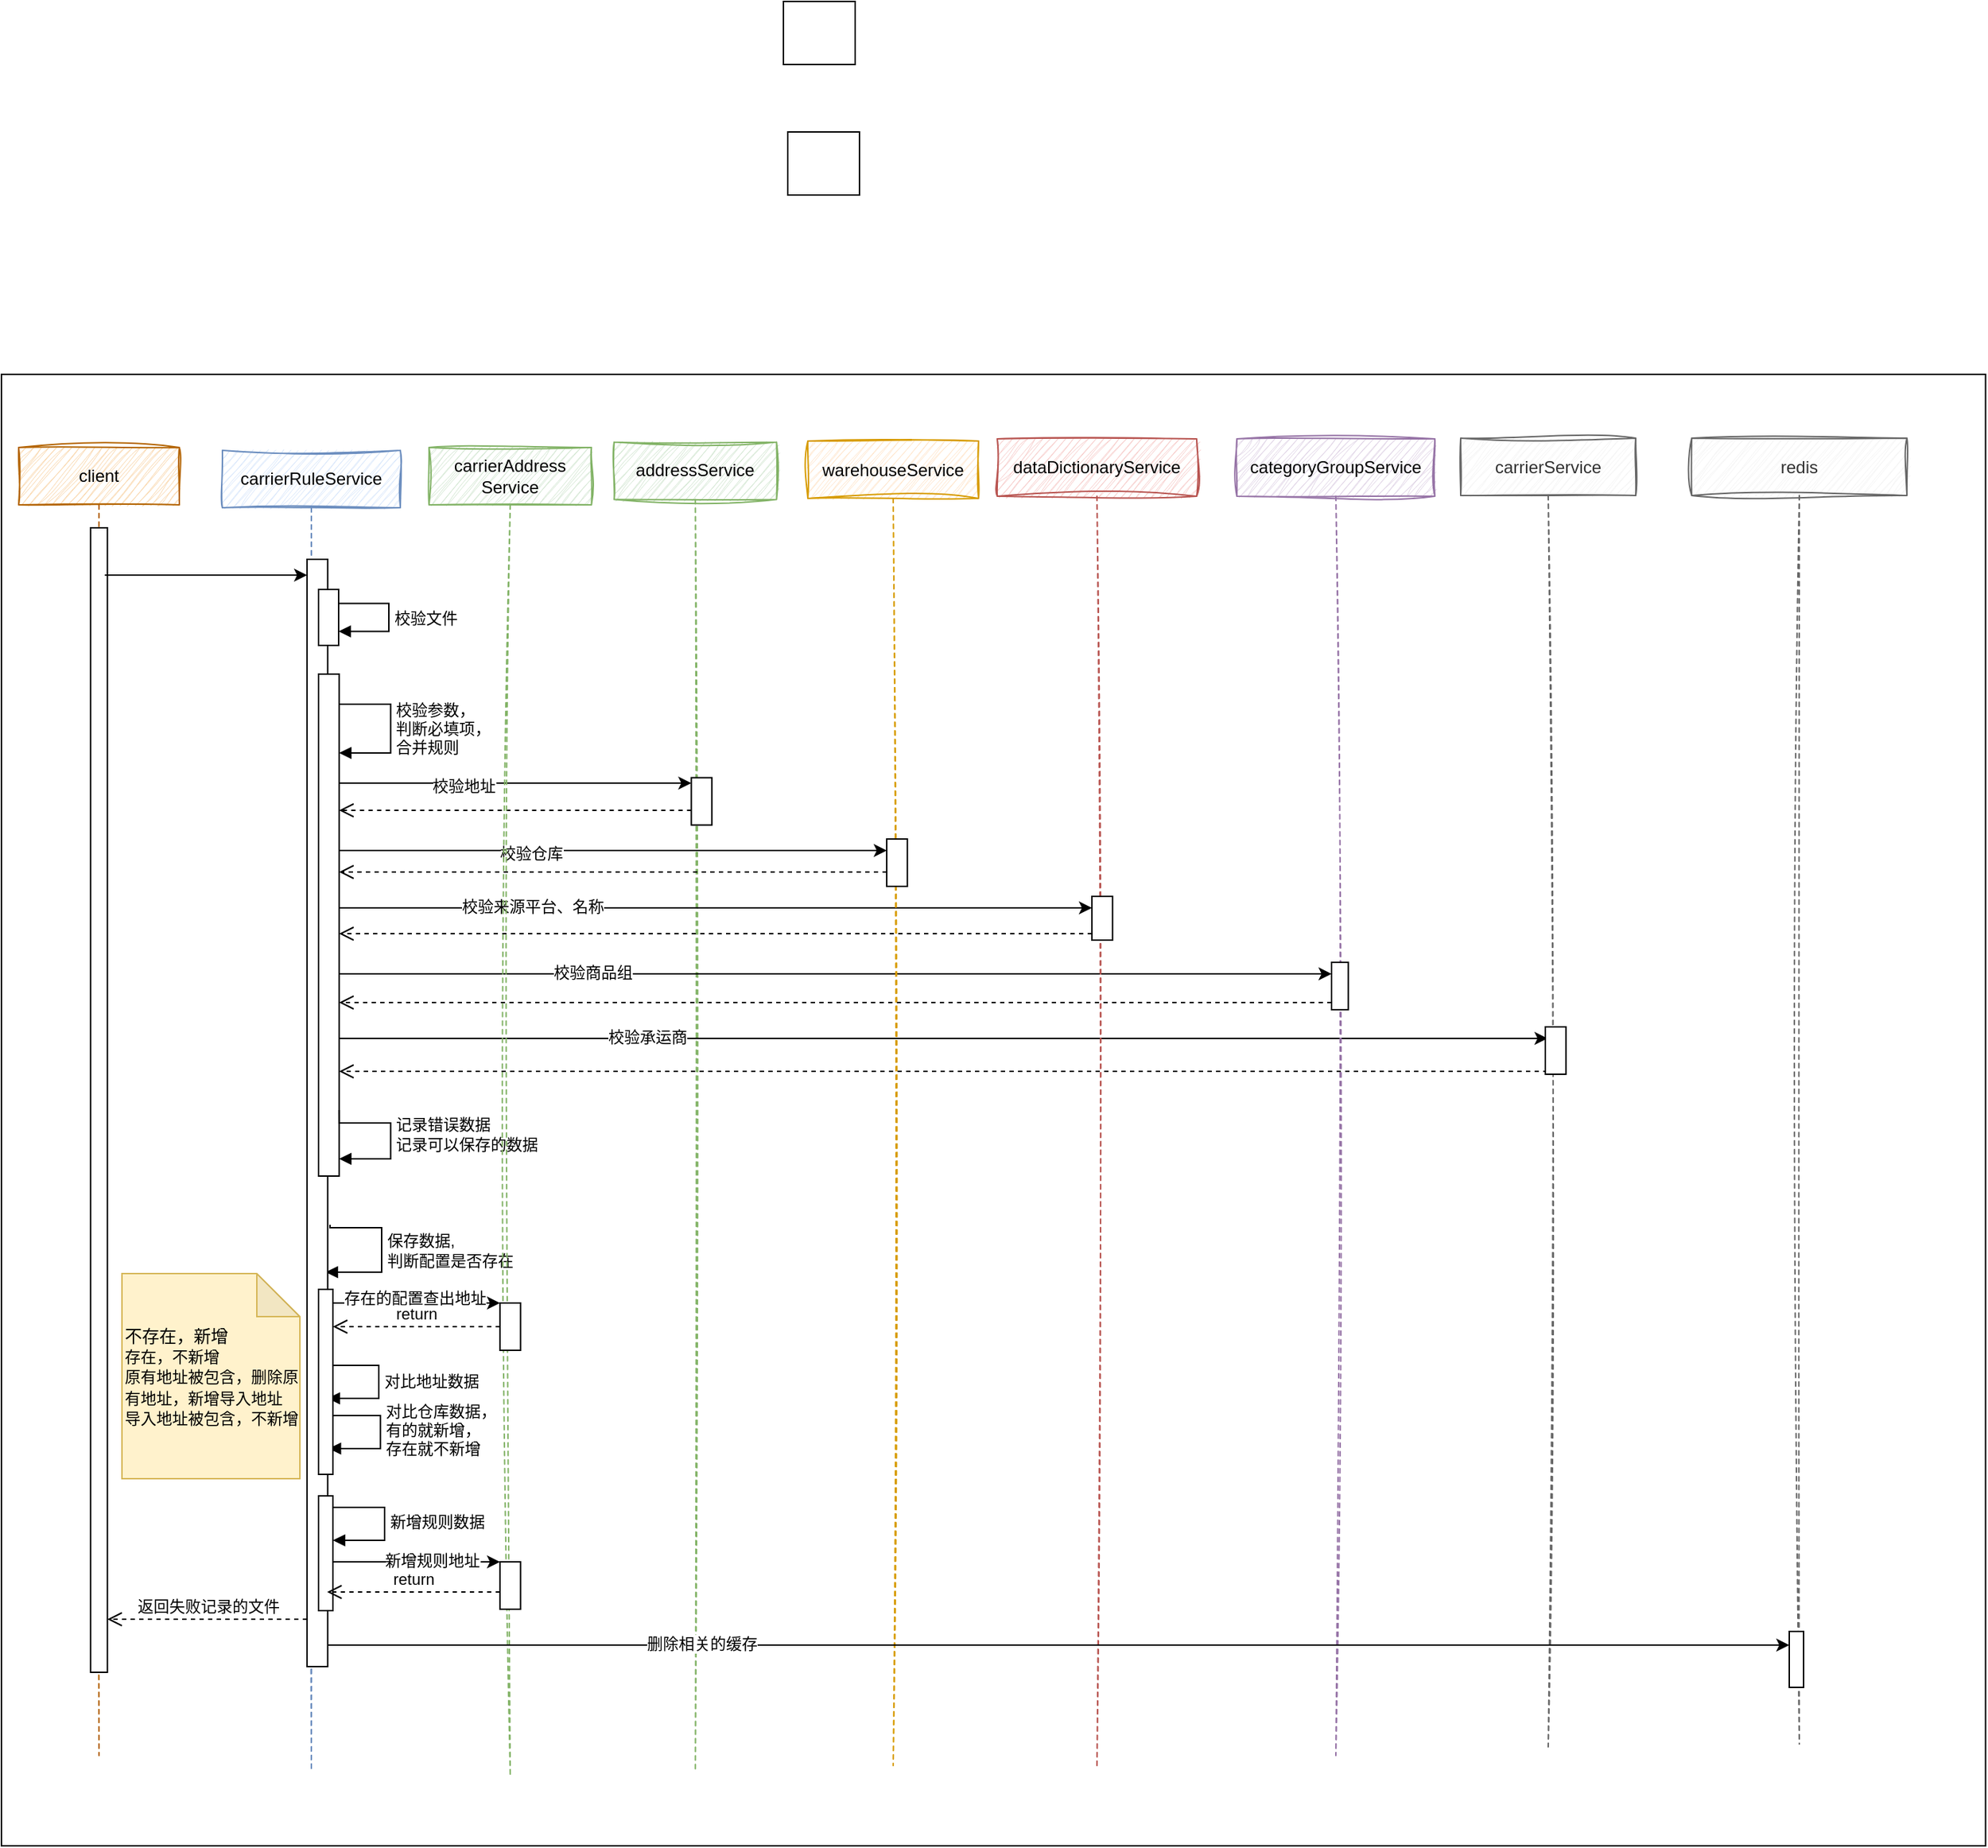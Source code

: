 <mxfile version="21.1.1" type="github">
  <diagram name="Page-1" id="H6m2QchIC2Lcc2bhJD-X">
    <mxGraphModel dx="4187" dy="939" grid="0" gridSize="10" guides="1" tooltips="1" connect="1" arrows="1" fold="1" page="1" pageScale="1" pageWidth="2500" pageHeight="1600" math="0" shadow="0">
      <root>
        <mxCell id="0" />
        <mxCell id="1" parent="0" />
        <UserObject label="" tags="修改商品分组" id="DbHAuOHDwygm2lhfX7S6-65">
          <mxCell style="rounded=0;whiteSpace=wrap;html=1;container=1;" parent="1" vertex="1" collapsed="1">
            <mxGeometry x="144" y="76" width="50" height="44" as="geometry">
              <mxRectangle x="1020" y="228" width="1077" height="1016" as="alternateBounds" />
            </mxGeometry>
          </mxCell>
        </UserObject>
        <mxCell id="DbHAuOHDwygm2lhfX7S6-1" value="categoryGroupService" style="shape=umlLifeline;perimeter=lifelinePerimeter;whiteSpace=wrap;html=1;container=0;dropTarget=0;collapsible=0;recursiveResize=0;outlineConnect=0;portConstraint=eastwest;newEdgeStyle={&quot;edgeStyle&quot;:&quot;elbowEdgeStyle&quot;,&quot;elbow&quot;:&quot;vertical&quot;,&quot;curved&quot;:0,&quot;rounded&quot;:0};sketch=1;curveFitting=1;jiggle=2;fillColor=#dae8fc;strokeColor=#6c8ebf;" parent="DbHAuOHDwygm2lhfX7S6-65" vertex="1">
          <mxGeometry x="308.286" y="44" width="140.13" height="737" as="geometry" />
        </mxCell>
        <mxCell id="DbHAuOHDwygm2lhfX7S6-3" value="修改" style="html=1;verticalAlign=bottom;startArrow=none;endArrow=block;startSize=8;edgeStyle=elbowEdgeStyle;elbow=vertical;curved=0;rounded=0;startFill=0;" parent="DbHAuOHDwygm2lhfX7S6-1" source="DbHAuOHDwygm2lhfX7S6-35" edge="1">
          <mxGeometry relative="1" as="geometry">
            <mxPoint x="5.005" y="80" as="sourcePoint" />
            <mxPoint x="65.06" y="80" as="targetPoint" />
          </mxGeometry>
        </mxCell>
        <mxCell id="DbHAuOHDwygm2lhfX7S6-17" value="" style="html=1;points=[];perimeter=orthogonalPerimeter;outlineConnect=0;targetShapes=umlLifeline;portConstraint=eastwest;newEdgeStyle={&quot;edgeStyle&quot;:&quot;elbowEdgeStyle&quot;,&quot;elbow&quot;:&quot;vertical&quot;,&quot;curved&quot;:0,&quot;rounded&quot;:0};sketch=1;curveFitting=1;jiggle=2;" parent="DbHAuOHDwygm2lhfX7S6-1" vertex="1">
          <mxGeometry x="65.06" y="80" width="10.009" height="611" as="geometry" />
        </mxCell>
        <mxCell id="DbHAuOHDwygm2lhfX7S6-28" value="" style="endArrow=classic;html=1;rounded=0;edgeStyle=orthogonalEdgeStyle;sketch=1;curveFitting=1;jiggle=2;" parent="DbHAuOHDwygm2lhfX7S6-1" source="DbHAuOHDwygm2lhfX7S6-17" target="DbHAuOHDwygm2lhfX7S6-17" edge="1">
          <mxGeometry width="50" height="50" relative="1" as="geometry">
            <mxPoint x="95.088" y="305" as="sourcePoint" />
            <mxPoint x="155.144" y="305" as="targetPoint" />
            <Array as="points">
              <mxPoint x="95.088" y="275" />
              <mxPoint x="95.088" y="306" />
            </Array>
          </mxGeometry>
        </mxCell>
        <mxCell id="DbHAuOHDwygm2lhfX7S6-29" value="根据结果&lt;br&gt;决定是否可以修改名称" style="edgeLabel;html=1;align=center;verticalAlign=middle;resizable=0;points=[];" parent="DbHAuOHDwygm2lhfX7S6-28" vertex="1" connectable="0">
          <mxGeometry x="0.111" relative="1" as="geometry">
            <mxPoint x="53" y="-4" as="offset" />
          </mxGeometry>
        </mxCell>
        <mxCell id="DbHAuOHDwygm2lhfX7S6-5" value="carrierRuleService" style="shape=umlLifeline;perimeter=lifelinePerimeter;whiteSpace=wrap;html=1;container=0;dropTarget=0;collapsible=0;recursiveResize=0;outlineConnect=0;portConstraint=eastwest;newEdgeStyle={&quot;edgeStyle&quot;:&quot;elbowEdgeStyle&quot;,&quot;elbow&quot;:&quot;vertical&quot;,&quot;curved&quot;:0,&quot;rounded&quot;:0};fillColor=#f8cecc;strokeColor=#b85450;sketch=1;curveFitting=1;jiggle=2;" parent="DbHAuOHDwygm2lhfX7S6-65" vertex="1">
          <mxGeometry x="758.704" y="44" width="150.139" height="763" as="geometry" />
        </mxCell>
        <mxCell id="DbHAuOHDwygm2lhfX7S6-6" value="" style="html=1;points=[];perimeter=orthogonalPerimeter;outlineConnect=0;targetShapes=umlLifeline;portConstraint=eastwest;newEdgeStyle={&quot;edgeStyle&quot;:&quot;elbowEdgeStyle&quot;,&quot;elbow&quot;:&quot;vertical&quot;,&quot;curved&quot;:0,&quot;rounded&quot;:0};sketch=1;curveFitting=1;jiggle=2;" parent="DbHAuOHDwygm2lhfX7S6-5" vertex="1">
          <mxGeometry x="70.065" y="80" width="10.009" height="170" as="geometry" />
        </mxCell>
        <mxCell id="DbHAuOHDwygm2lhfX7S6-11" value="redis" style="shape=umlLifeline;perimeter=lifelinePerimeter;whiteSpace=wrap;html=1;container=0;dropTarget=0;collapsible=0;recursiveResize=0;outlineConnect=0;portConstraint=eastwest;newEdgeStyle={&quot;edgeStyle&quot;:&quot;elbowEdgeStyle&quot;,&quot;elbow&quot;:&quot;vertical&quot;,&quot;curved&quot;:0,&quot;rounded&quot;:0};fillColor=#d5e8d4;strokeColor=#82b366;sketch=1;curveFitting=1;jiggle=2;" parent="DbHAuOHDwygm2lhfX7S6-65" vertex="1">
          <mxGeometry x="528.491" y="44" width="140.13" height="750" as="geometry" />
        </mxCell>
        <mxCell id="DbHAuOHDwygm2lhfX7S6-13" value="" style="html=1;points=[];perimeter=orthogonalPerimeter;outlineConnect=0;targetShapes=umlLifeline;portConstraint=eastwest;newEdgeStyle={&quot;edgeStyle&quot;:&quot;elbowEdgeStyle&quot;,&quot;elbow&quot;:&quot;vertical&quot;,&quot;curved&quot;:0,&quot;rounded&quot;:0};sketch=1;curveFitting=1;jiggle=2;" parent="DbHAuOHDwygm2lhfX7S6-11" vertex="1">
          <mxGeometry x="65.06" y="84" width="10.009" height="61" as="geometry" />
        </mxCell>
        <mxCell id="DbHAuOHDwygm2lhfX7S6-23" value="" style="html=1;points=[];perimeter=orthogonalPerimeter;outlineConnect=0;targetShapes=umlLifeline;portConstraint=eastwest;newEdgeStyle={&quot;edgeStyle&quot;:&quot;elbowEdgeStyle&quot;,&quot;elbow&quot;:&quot;vertical&quot;,&quot;curved&quot;:0,&quot;rounded&quot;:0};sketch=1;curveFitting=1;jiggle=2;" parent="DbHAuOHDwygm2lhfX7S6-11" vertex="1">
          <mxGeometry x="65.06" y="175" width="10.009" height="45" as="geometry" />
        </mxCell>
        <mxCell id="DbHAuOHDwygm2lhfX7S6-40" value="" style="html=1;points=[];perimeter=orthogonalPerimeter;outlineConnect=0;targetShapes=umlLifeline;portConstraint=eastwest;newEdgeStyle={&quot;edgeStyle&quot;:&quot;elbowEdgeStyle&quot;,&quot;elbow&quot;:&quot;vertical&quot;,&quot;curved&quot;:0,&quot;rounded&quot;:0};" parent="DbHAuOHDwygm2lhfX7S6-11" vertex="1">
          <mxGeometry x="65.06" y="656" width="10.009" height="39" as="geometry" />
        </mxCell>
        <mxCell id="DbHAuOHDwygm2lhfX7S6-14" value="" style="endArrow=classic;html=1;rounded=0;sketch=1;curveFitting=1;jiggle=2;exitX=1;exitY=0.044;exitDx=0;exitDy=0;exitPerimeter=0;" parent="DbHAuOHDwygm2lhfX7S6-65" source="DbHAuOHDwygm2lhfX7S6-17" target="DbHAuOHDwygm2lhfX7S6-13" edge="1">
          <mxGeometry width="50" height="50" relative="1" as="geometry">
            <mxPoint x="383.356" y="149" as="sourcePoint" />
            <mxPoint x="433.402" y="99" as="targetPoint" />
            <Array as="points">
              <mxPoint x="551.512" y="138" />
            </Array>
          </mxGeometry>
        </mxCell>
        <mxCell id="DbHAuOHDwygm2lhfX7S6-15" value="查询是否被引用" style="edgeLabel;html=1;align=center;verticalAlign=middle;resizable=0;points=[];" parent="DbHAuOHDwygm2lhfX7S6-14" vertex="1" connectable="0">
          <mxGeometry x="-0.151" y="-3" relative="1" as="geometry">
            <mxPoint as="offset" />
          </mxGeometry>
        </mxCell>
        <mxCell id="DbHAuOHDwygm2lhfX7S6-16" style="edgeStyle=elbowEdgeStyle;rounded=0;orthogonalLoop=1;jettySize=auto;html=1;elbow=vertical;curved=0;dashed=1;dashPattern=8 8;sketch=1;curveFitting=1;jiggle=2;endArrow=open;verticalAlign=bottom;endSize=8;" parent="DbHAuOHDwygm2lhfX7S6-65" source="DbHAuOHDwygm2lhfX7S6-13" target="DbHAuOHDwygm2lhfX7S6-17" edge="1">
          <mxGeometry relative="1" as="geometry">
            <mxPoint x="423.393" y="154" as="targetPoint" />
            <Array as="points">
              <mxPoint x="511.475" y="170" />
            </Array>
          </mxGeometry>
        </mxCell>
        <mxCell id="DbHAuOHDwygm2lhfX7S6-18" value="返回结果" style="edgeLabel;html=1;align=center;verticalAlign=middle;resizable=0;points=[];" parent="DbHAuOHDwygm2lhfX7S6-16" vertex="1" connectable="0">
          <mxGeometry x="0.371" y="-2" relative="1" as="geometry">
            <mxPoint as="offset" />
          </mxGeometry>
        </mxCell>
        <mxCell id="DbHAuOHDwygm2lhfX7S6-19" value="" style="endArrow=classic;html=1;rounded=0;sketch=1;curveFitting=1;jiggle=2;" parent="DbHAuOHDwygm2lhfX7S6-65" target="DbHAuOHDwygm2lhfX7S6-6" edge="1">
          <mxGeometry width="50" height="50" relative="1" as="geometry">
            <mxPoint x="383.356" y="209" as="sourcePoint" />
            <mxPoint x="463.43" y="179" as="targetPoint" />
            <Array as="points">
              <mxPoint x="473.44" y="209" />
              <mxPoint x="633.588" y="209" />
            </Array>
          </mxGeometry>
        </mxCell>
        <mxCell id="DbHAuOHDwygm2lhfX7S6-20" value="如果redis返回空，根据groupId查询" style="edgeLabel;html=1;align=center;verticalAlign=middle;resizable=0;points=[];" parent="DbHAuOHDwygm2lhfX7S6-19" vertex="1" connectable="0">
          <mxGeometry x="-0.478" y="2" relative="1" as="geometry">
            <mxPoint x="1" y="-8" as="offset" />
          </mxGeometry>
        </mxCell>
        <mxCell id="DbHAuOHDwygm2lhfX7S6-24" value="" style="endArrow=classic;html=1;rounded=0;sketch=1;curveFitting=1;jiggle=2;" parent="DbHAuOHDwygm2lhfX7S6-65" source="DbHAuOHDwygm2lhfX7S6-6" target="DbHAuOHDwygm2lhfX7S6-23" edge="1">
          <mxGeometry width="50" height="50" relative="1" as="geometry">
            <mxPoint x="823.765" y="239" as="sourcePoint" />
            <mxPoint x="663.616" y="219" as="targetPoint" />
            <Array as="points">
              <mxPoint x="773.718" y="239" />
            </Array>
          </mxGeometry>
        </mxCell>
        <mxCell id="DbHAuOHDwygm2lhfX7S6-25" value="缓存结果" style="edgeLabel;html=1;align=center;verticalAlign=middle;resizable=0;points=[];" parent="DbHAuOHDwygm2lhfX7S6-24" vertex="1" connectable="0">
          <mxGeometry x="0.573" y="-1" relative="1" as="geometry">
            <mxPoint as="offset" />
          </mxGeometry>
        </mxCell>
        <mxCell id="DbHAuOHDwygm2lhfX7S6-26" value="" style="endArrow=open;html=1;rounded=0;dashed=1;sketch=1;curveFitting=1;jiggle=2;verticalAlign=bottom;endSize=8;" parent="DbHAuOHDwygm2lhfX7S6-65" source="DbHAuOHDwygm2lhfX7S6-6" target="DbHAuOHDwygm2lhfX7S6-17" edge="1">
          <mxGeometry width="50" height="50" relative="1" as="geometry">
            <mxPoint x="433.402" y="279" as="sourcePoint" />
            <mxPoint x="483.449" y="229" as="targetPoint" />
            <Array as="points">
              <mxPoint x="583.542" y="279" />
            </Array>
          </mxGeometry>
        </mxCell>
        <mxCell id="DbHAuOHDwygm2lhfX7S6-27" value="返回结果" style="edgeLabel;html=1;align=center;verticalAlign=middle;resizable=0;points=[];" parent="DbHAuOHDwygm2lhfX7S6-26" vertex="1" connectable="0">
          <mxGeometry x="0.479" y="3" relative="1" as="geometry">
            <mxPoint as="offset" />
          </mxGeometry>
        </mxCell>
        <mxCell id="DbHAuOHDwygm2lhfX7S6-34" value="client" style="shape=umlLifeline;perimeter=lifelinePerimeter;whiteSpace=wrap;html=1;container=0;dropTarget=0;collapsible=0;recursiveResize=0;outlineConnect=0;portConstraint=eastwest;newEdgeStyle={&quot;edgeStyle&quot;:&quot;elbowEdgeStyle&quot;,&quot;elbow&quot;:&quot;vertical&quot;,&quot;curved&quot;:0,&quot;rounded&quot;:0};fillColor=#fad7ac;strokeColor=#b46504;sketch=1;curveFitting=1;jiggle=2;" parent="DbHAuOHDwygm2lhfX7S6-65" vertex="1">
          <mxGeometry x="106.099" y="44" width="150.139" height="736" as="geometry" />
        </mxCell>
        <mxCell id="DbHAuOHDwygm2lhfX7S6-35" value="" style="html=1;points=[];perimeter=orthogonalPerimeter;outlineConnect=0;targetShapes=umlLifeline;portConstraint=eastwest;newEdgeStyle={&quot;edgeStyle&quot;:&quot;elbowEdgeStyle&quot;,&quot;elbow&quot;:&quot;vertical&quot;,&quot;curved&quot;:0,&quot;rounded&quot;:0};sketch=1;curveFitting=1;jiggle=2;" parent="DbHAuOHDwygm2lhfX7S6-34" vertex="1">
          <mxGeometry x="70.065" y="65" width="10.009" height="621" as="geometry" />
        </mxCell>
        <mxCell id="DbHAuOHDwygm2lhfX7S6-45" value="" style="endArrow=classic;html=1;rounded=0;sketch=1;curveFitting=1;jiggle=2;" parent="DbHAuOHDwygm2lhfX7S6-65" source="DbHAuOHDwygm2lhfX7S6-17" target="DbHAuOHDwygm2lhfX7S6-40" edge="1">
          <mxGeometry width="50" height="50" relative="1" as="geometry">
            <mxPoint x="541.503" y="495" as="sourcePoint" />
            <mxPoint x="591.549" y="445" as="targetPoint" />
          </mxGeometry>
        </mxCell>
        <mxCell id="DbHAuOHDwygm2lhfX7S6-46" value="删除商品分类缓存" style="edgeLabel;html=1;align=center;verticalAlign=middle;resizable=0;points=[];" parent="DbHAuOHDwygm2lhfX7S6-45" vertex="1" connectable="0">
          <mxGeometry x="-0.365" y="-2" relative="1" as="geometry">
            <mxPoint x="38" y="-11" as="offset" />
          </mxGeometry>
        </mxCell>
        <mxCell id="DbHAuOHDwygm2lhfX7S6-48" value="修改名称" style="shape=umlFrame;whiteSpace=wrap;html=1;pointerEvents=0;width=56;height=21;" parent="DbHAuOHDwygm2lhfX7S6-65" vertex="1">
          <mxGeometry x="109.101" y="415" width="309.287" height="123" as="geometry" />
        </mxCell>
        <mxCell id="DbHAuOHDwygm2lhfX7S6-49" value="return" style="html=1;verticalAlign=bottom;endArrow=open;dashed=1;endSize=8;edgeStyle=elbowEdgeStyle;elbow=vertical;curved=0;rounded=0;" parent="DbHAuOHDwygm2lhfX7S6-65" source="DbHAuOHDwygm2lhfX7S6-17" target="DbHAuOHDwygm2lhfX7S6-34" edge="1">
          <mxGeometry relative="1" as="geometry">
            <mxPoint x="265.246" y="626" as="sourcePoint" />
            <mxPoint x="188.175" y="715" as="targetPoint" />
            <Array as="points">
              <mxPoint x="260.242" y="718" />
            </Array>
            <mxPoint as="offset" />
          </mxGeometry>
        </mxCell>
        <mxCell id="DbHAuOHDwygm2lhfX7S6-51" value="返回无法修改" style="html=1;verticalAlign=bottom;endArrow=open;dashed=1;endSize=8;edgeStyle=elbowEdgeStyle;elbow=vertical;curved=0;rounded=0;" parent="DbHAuOHDwygm2lhfX7S6-65" edge="1">
          <mxGeometry y="-7" relative="1" as="geometry">
            <mxPoint x="371.345" y="452" as="sourcePoint" />
            <mxPoint x="186.173" y="452" as="targetPoint" />
            <mxPoint as="offset" />
          </mxGeometry>
        </mxCell>
        <mxCell id="DbHAuOHDwygm2lhfX7S6-39" value="被引用" style="shape=umlFrame;whiteSpace=wrap;html=1;pointerEvents=0;width=64;height=22;" parent="DbHAuOHDwygm2lhfX7S6-65" vertex="1">
          <mxGeometry x="61.057" y="390" width="576.535" height="286" as="geometry" />
        </mxCell>
        <UserObject label="" tags="修改匹配规则" id="DbHAuOHDwygm2lhfX7S6-66">
          <mxCell style="rounded=0;whiteSpace=wrap;html=1;container=1;" parent="1" vertex="1" collapsed="1">
            <mxGeometry x="147" y="167" width="50" height="44" as="geometry">
              <mxRectangle x="157" y="448" width="971" height="845" as="alternateBounds" />
            </mxGeometry>
          </mxCell>
        </UserObject>
        <mxCell id="DbHAuOHDwygm2lhfX7S6-52" value="client" style="shape=umlLifeline;perimeter=lifelinePerimeter;whiteSpace=wrap;html=1;container=0;dropTarget=0;collapsible=0;recursiveResize=0;outlineConnect=0;portConstraint=eastwest;newEdgeStyle={&quot;edgeStyle&quot;:&quot;elbowEdgeStyle&quot;,&quot;elbow&quot;:&quot;vertical&quot;,&quot;curved&quot;:0,&quot;rounded&quot;:0};fillColor=#fad7ac;strokeColor=#b46504;sketch=1;curveFitting=1;jiggle=2;" parent="DbHAuOHDwygm2lhfX7S6-66" vertex="1">
          <mxGeometry x="41" y="72" width="150" height="736" as="geometry" />
        </mxCell>
        <mxCell id="DbHAuOHDwygm2lhfX7S6-69" value="" style="html=1;points=[];perimeter=orthogonalPerimeter;outlineConnect=0;targetShapes=umlLifeline;portConstraint=eastwest;newEdgeStyle={&quot;edgeStyle&quot;:&quot;elbowEdgeStyle&quot;,&quot;elbow&quot;:&quot;vertical&quot;,&quot;curved&quot;:0,&quot;rounded&quot;:0};" parent="DbHAuOHDwygm2lhfX7S6-52" vertex="1">
          <mxGeometry x="70" y="71" width="10" height="550" as="geometry" />
        </mxCell>
        <mxCell id="DbHAuOHDwygm2lhfX7S6-59" value="redis" style="shape=umlLifeline;perimeter=lifelinePerimeter;whiteSpace=wrap;html=1;container=0;dropTarget=0;collapsible=0;recursiveResize=0;outlineConnect=0;portConstraint=eastwest;newEdgeStyle={&quot;edgeStyle&quot;:&quot;elbowEdgeStyle&quot;,&quot;elbow&quot;:&quot;vertical&quot;,&quot;curved&quot;:0,&quot;rounded&quot;:0};fillColor=#d5e8d4;strokeColor=#82b366;sketch=1;curveFitting=1;jiggle=2;" parent="DbHAuOHDwygm2lhfX7S6-66" vertex="1">
          <mxGeometry x="463" y="72" width="140" height="750" as="geometry" />
        </mxCell>
        <mxCell id="DbHAuOHDwygm2lhfX7S6-63" value="carrierRuleService" style="shape=umlLifeline;perimeter=lifelinePerimeter;whiteSpace=wrap;html=1;container=0;dropTarget=0;collapsible=0;recursiveResize=0;outlineConnect=0;portConstraint=eastwest;newEdgeStyle={&quot;edgeStyle&quot;:&quot;elbowEdgeStyle&quot;,&quot;elbow&quot;:&quot;vertical&quot;,&quot;curved&quot;:0,&quot;rounded&quot;:0};fillColor=#f8cecc;strokeColor=#b85450;sketch=1;curveFitting=1;jiggle=2;" parent="DbHAuOHDwygm2lhfX7S6-66" vertex="1">
          <mxGeometry x="252" y="72" width="150" height="763" as="geometry" />
        </mxCell>
        <mxCell id="DbHAuOHDwygm2lhfX7S6-67" value="" style="html=1;points=[];perimeter=orthogonalPerimeter;outlineConnect=0;targetShapes=umlLifeline;portConstraint=eastwest;newEdgeStyle={&quot;edgeStyle&quot;:&quot;elbowEdgeStyle&quot;,&quot;elbow&quot;:&quot;vertical&quot;,&quot;curved&quot;:0,&quot;rounded&quot;:0};" parent="DbHAuOHDwygm2lhfX7S6-63" vertex="1">
          <mxGeometry x="70" y="83" width="10" height="534" as="geometry" />
        </mxCell>
        <mxCell id="DbHAuOHDwygm2lhfX7S6-88" value="" style="html=1;points=[];perimeter=orthogonalPerimeter;outlineConnect=0;targetShapes=umlLifeline;portConstraint=eastwest;newEdgeStyle={&quot;edgeStyle&quot;:&quot;elbowEdgeStyle&quot;,&quot;elbow&quot;:&quot;vertical&quot;,&quot;curved&quot;:0,&quot;rounded&quot;:0};" parent="DbHAuOHDwygm2lhfX7S6-63" vertex="1">
          <mxGeometry x="76" y="115" width="10" height="85" as="geometry" />
        </mxCell>
        <mxCell id="DbHAuOHDwygm2lhfX7S6-68" value="" style="endArrow=classic;html=1;rounded=0;" parent="DbHAuOHDwygm2lhfX7S6-66" source="DbHAuOHDwygm2lhfX7S6-69" target="DbHAuOHDwygm2lhfX7S6-67" edge="1">
          <mxGeometry width="50" height="50" relative="1" as="geometry">
            <mxPoint x="175" y="188" as="sourcePoint" />
            <mxPoint x="225" y="138" as="targetPoint" />
            <Array as="points">
              <mxPoint x="252" y="159" />
            </Array>
          </mxGeometry>
        </mxCell>
        <mxCell id="DbHAuOHDwygm2lhfX7S6-70" value="修改" style="edgeLabel;html=1;align=center;verticalAlign=middle;resizable=0;points=[];" parent="DbHAuOHDwygm2lhfX7S6-68" vertex="1" connectable="0">
          <mxGeometry x="-0.18" y="-3" relative="1" as="geometry">
            <mxPoint as="offset" />
          </mxGeometry>
        </mxCell>
        <mxCell id="DbHAuOHDwygm2lhfX7S6-91" value="" style="endArrow=classic;html=1;rounded=0;edgeStyle=orthogonalEdgeStyle;" parent="DbHAuOHDwygm2lhfX7S6-66" target="DbHAuOHDwygm2lhfX7S6-88" edge="1">
          <mxGeometry width="50" height="50" relative="1" as="geometry">
            <mxPoint x="340" y="214" as="sourcePoint" />
            <mxPoint x="410" y="200" as="targetPoint" />
            <Array as="points">
              <mxPoint x="374" y="214" />
              <mxPoint x="374" y="236" />
            </Array>
          </mxGeometry>
        </mxCell>
        <mxCell id="DbHAuOHDwygm2lhfX7S6-92" value="校验参数" style="edgeLabel;html=1;align=center;verticalAlign=middle;resizable=0;points=[];" parent="DbHAuOHDwygm2lhfX7S6-91" vertex="1" connectable="0">
          <mxGeometry x="-0.503" relative="1" as="geometry">
            <mxPoint x="18" y="8" as="offset" />
          </mxGeometry>
        </mxCell>
        <mxCell id="DbHAuOHDwygm2lhfX7S6-93" value="mysql" style="shape=umlLifeline;perimeter=lifelinePerimeter;whiteSpace=wrap;html=1;container=0;dropTarget=0;collapsible=0;recursiveResize=0;outlineConnect=0;portConstraint=eastwest;newEdgeStyle={&quot;edgeStyle&quot;:&quot;elbowEdgeStyle&quot;,&quot;elbow&quot;:&quot;vertical&quot;,&quot;curved&quot;:0,&quot;rounded&quot;:0};fillColor=#b1ddf0;strokeColor=#10739e;sketch=1;curveFitting=1;jiggle=2;" parent="DbHAuOHDwygm2lhfX7S6-66" vertex="1">
          <mxGeometry x="669" y="72" width="140" height="750" as="geometry" />
        </mxCell>
        <mxCell id="DbHAuOHDwygm2lhfX7S6-94" value="" style="html=1;points=[];perimeter=orthogonalPerimeter;outlineConnect=0;targetShapes=umlLifeline;portConstraint=eastwest;newEdgeStyle={&quot;edgeStyle&quot;:&quot;elbowEdgeStyle&quot;,&quot;elbow&quot;:&quot;vertical&quot;,&quot;curved&quot;:0,&quot;rounded&quot;:0};" parent="DbHAuOHDwygm2lhfX7S6-93" vertex="1">
          <mxGeometry x="63" y="168" width="10" height="36" as="geometry" />
        </mxCell>
        <mxCell id="DbHAuOHDwygm2lhfX7S6-95" value="" style="endArrow=classic;html=1;rounded=0;" parent="DbHAuOHDwygm2lhfX7S6-66" source="DbHAuOHDwygm2lhfX7S6-88" target="DbHAuOHDwygm2lhfX7S6-94" edge="1">
          <mxGeometry width="50" height="50" relative="1" as="geometry">
            <mxPoint x="384" y="295" as="sourcePoint" />
            <mxPoint x="434" y="245" as="targetPoint" />
            <Array as="points">
              <mxPoint x="421" y="252" />
              <mxPoint x="644" y="249" />
            </Array>
          </mxGeometry>
        </mxCell>
        <mxCell id="DbHAuOHDwygm2lhfX7S6-96" value="更新数据" style="edgeLabel;html=1;align=center;verticalAlign=middle;resizable=0;points=[];" parent="DbHAuOHDwygm2lhfX7S6-95" vertex="1" connectable="0">
          <mxGeometry x="-0.436" y="1" relative="1" as="geometry">
            <mxPoint as="offset" />
          </mxGeometry>
        </mxCell>
        <mxCell id="DbHAuOHDwygm2lhfX7S6-97" value="" style="group" parent="DbHAuOHDwygm2lhfX7S6-66" vertex="1" connectable="0">
          <mxGeometry x="37" y="296" width="596" height="179" as="geometry" />
        </mxCell>
        <mxCell id="DbHAuOHDwygm2lhfX7S6-71" value="删除商品组" style="shape=umlFrame;whiteSpace=wrap;html=1;pointerEvents=0;width=76;height=19;" parent="DbHAuOHDwygm2lhfX7S6-97" vertex="1">
          <mxGeometry width="596" height="179" as="geometry" />
        </mxCell>
        <mxCell id="DbHAuOHDwygm2lhfX7S6-73" value="" style="html=1;points=[];perimeter=orthogonalPerimeter;outlineConnect=0;targetShapes=umlLifeline;portConstraint=eastwest;newEdgeStyle={&quot;edgeStyle&quot;:&quot;elbowEdgeStyle&quot;,&quot;elbow&quot;:&quot;vertical&quot;,&quot;curved&quot;:0,&quot;rounded&quot;:0};" parent="DbHAuOHDwygm2lhfX7S6-97" vertex="1">
          <mxGeometry x="495" y="34" width="10" height="79" as="geometry" />
        </mxCell>
        <mxCell id="DbHAuOHDwygm2lhfX7S6-74" value="" style="endArrow=classic;html=1;rounded=0;" parent="DbHAuOHDwygm2lhfX7S6-97" source="DbHAuOHDwygm2lhfX7S6-84" target="DbHAuOHDwygm2lhfX7S6-73" edge="1">
          <mxGeometry width="50" height="50" relative="1" as="geometry">
            <mxPoint x="337" y="44" as="sourcePoint" />
            <mxPoint x="392" y="113" as="targetPoint" />
            <Array as="points">
              <mxPoint x="374" y="44" />
            </Array>
          </mxGeometry>
        </mxCell>
        <mxCell id="DbHAuOHDwygm2lhfX7S6-75" value="引用缓存数量-1" style="edgeLabel;html=1;align=center;verticalAlign=middle;resizable=0;points=[];" parent="DbHAuOHDwygm2lhfX7S6-74" vertex="1" connectable="0">
          <mxGeometry x="0.295" y="3" relative="1" as="geometry">
            <mxPoint as="offset" />
          </mxGeometry>
        </mxCell>
        <mxCell id="DbHAuOHDwygm2lhfX7S6-84" value="" style="html=1;points=[];perimeter=orthogonalPerimeter;outlineConnect=0;targetShapes=umlLifeline;portConstraint=eastwest;newEdgeStyle={&quot;edgeStyle&quot;:&quot;elbowEdgeStyle&quot;,&quot;elbow&quot;:&quot;vertical&quot;,&quot;curved&quot;:0,&quot;rounded&quot;:0};" parent="DbHAuOHDwygm2lhfX7S6-97" vertex="1">
          <mxGeometry x="295" y="25" width="10" height="80" as="geometry" />
        </mxCell>
        <mxCell id="DbHAuOHDwygm2lhfX7S6-98" value="" style="group" parent="DbHAuOHDwygm2lhfX7S6-66" vertex="1" connectable="0">
          <mxGeometry x="37" y="503" width="600" height="140" as="geometry" />
        </mxCell>
        <mxCell id="DbHAuOHDwygm2lhfX7S6-76" value="更换商品组" style="shape=umlFrame;whiteSpace=wrap;html=1;pointerEvents=0;width=68;height=22;" parent="DbHAuOHDwygm2lhfX7S6-98" vertex="1">
          <mxGeometry width="600" height="140" as="geometry" />
        </mxCell>
        <mxCell id="DbHAuOHDwygm2lhfX7S6-77" value="" style="html=1;points=[];perimeter=orthogonalPerimeter;outlineConnect=0;targetShapes=umlLifeline;portConstraint=eastwest;newEdgeStyle={&quot;edgeStyle&quot;:&quot;elbowEdgeStyle&quot;,&quot;elbow&quot;:&quot;vertical&quot;,&quot;curved&quot;:0,&quot;rounded&quot;:0};" parent="DbHAuOHDwygm2lhfX7S6-98" vertex="1">
          <mxGeometry x="495" y="34" width="10" height="79" as="geometry" />
        </mxCell>
        <mxCell id="DbHAuOHDwygm2lhfX7S6-82" value="" style="endArrow=classic;html=1;rounded=0;" parent="DbHAuOHDwygm2lhfX7S6-98" source="DbHAuOHDwygm2lhfX7S6-85" target="DbHAuOHDwygm2lhfX7S6-77" edge="1">
          <mxGeometry width="50" height="50" relative="1" as="geometry">
            <mxPoint x="300" y="-30" as="sourcePoint" />
            <mxPoint x="496" y="-26" as="targetPoint" />
            <Array as="points">
              <mxPoint x="361" y="41" />
            </Array>
          </mxGeometry>
        </mxCell>
        <mxCell id="DbHAuOHDwygm2lhfX7S6-83" value="原商品组引用缓存-1&lt;br&gt;新商品组引用缓存+1" style="edgeLabel;html=1;align=center;verticalAlign=middle;resizable=0;points=[];" parent="DbHAuOHDwygm2lhfX7S6-82" vertex="1" connectable="0">
          <mxGeometry x="0.295" y="3" relative="1" as="geometry">
            <mxPoint as="offset" />
          </mxGeometry>
        </mxCell>
        <mxCell id="DbHAuOHDwygm2lhfX7S6-85" value="" style="html=1;points=[];perimeter=orthogonalPerimeter;outlineConnect=0;targetShapes=umlLifeline;portConstraint=eastwest;newEdgeStyle={&quot;edgeStyle&quot;:&quot;elbowEdgeStyle&quot;,&quot;elbow&quot;:&quot;vertical&quot;,&quot;curved&quot;:0,&quot;rounded&quot;:0};" parent="DbHAuOHDwygm2lhfX7S6-98" vertex="1">
          <mxGeometry x="296" y="18" width="10" height="80" as="geometry" />
        </mxCell>
        <mxCell id="DbHAuOHDwygm2lhfX7S6-99" value="return" style="html=1;verticalAlign=bottom;endArrow=open;dashed=1;endSize=8;edgeStyle=elbowEdgeStyle;elbow=vertical;curved=0;rounded=0;" parent="DbHAuOHDwygm2lhfX7S6-66" source="DbHAuOHDwygm2lhfX7S6-67" edge="1">
          <mxGeometry relative="1" as="geometry">
            <mxPoint x="200" y="672" as="sourcePoint" />
            <mxPoint x="120" y="672" as="targetPoint" />
          </mxGeometry>
        </mxCell>
        <mxCell id="DbHAuOHDwygm2lhfX7S6-100" value="" style="rounded=0;whiteSpace=wrap;html=1;container=1;" parent="1" vertex="1">
          <mxGeometry x="-401" y="336" width="1382.796" height="1026" as="geometry" />
        </mxCell>
        <mxCell id="DbHAuOHDwygm2lhfX7S6-102" value="carrierRuleService" style="shape=umlLifeline;perimeter=lifelinePerimeter;whiteSpace=wrap;html=1;container=1;dropTarget=0;collapsible=0;recursiveResize=0;outlineConnect=0;portConstraint=eastwest;newEdgeStyle={&quot;edgeStyle&quot;:&quot;elbowEdgeStyle&quot;,&quot;elbow&quot;:&quot;vertical&quot;,&quot;curved&quot;:0,&quot;rounded&quot;:0};fillColor=#dae8fc;strokeColor=#6c8ebf;rounded=0;sketch=1;curveFitting=1;jiggle=2;" parent="DbHAuOHDwygm2lhfX7S6-100" vertex="1">
          <mxGeometry x="154" y="53" width="124" height="921" as="geometry" />
        </mxCell>
        <mxCell id="DbHAuOHDwygm2lhfX7S6-103" value="addressService" style="shape=umlLifeline;perimeter=lifelinePerimeter;whiteSpace=wrap;html=1;container=1;dropTarget=0;collapsible=0;recursiveResize=0;outlineConnect=0;portConstraint=eastwest;newEdgeStyle={&quot;edgeStyle&quot;:&quot;elbowEdgeStyle&quot;,&quot;elbow&quot;:&quot;vertical&quot;,&quot;curved&quot;:0,&quot;rounded&quot;:0};fillColor=#d5e8d4;strokeColor=#82b366;rounded=0;sketch=1;curveFitting=1;jiggle=2;" parent="DbHAuOHDwygm2lhfX7S6-100" vertex="1">
          <mxGeometry x="427" y="47.25" width="113.21" height="927.75" as="geometry" />
        </mxCell>
        <mxCell id="DbHAuOHDwygm2lhfX7S6-121" value="" style="html=1;points=[];perimeter=orthogonalPerimeter;outlineConnect=0;targetShapes=umlLifeline;portConstraint=eastwest;newEdgeStyle={&quot;edgeStyle&quot;:&quot;elbowEdgeStyle&quot;,&quot;elbow&quot;:&quot;vertical&quot;,&quot;curved&quot;:0,&quot;rounded&quot;:0};" parent="DbHAuOHDwygm2lhfX7S6-103" vertex="1">
          <mxGeometry x="53.783" y="234" width="14.357" height="33" as="geometry" />
        </mxCell>
        <mxCell id="DbHAuOHDwygm2lhfX7S6-143" value="" style="endArrow=classic;html=1;rounded=0;" parent="DbHAuOHDwygm2lhfX7S6-100" source="DbHAuOHDwygm2lhfX7S6-115" target="DbHAuOHDwygm2lhfX7S6-121" edge="1">
          <mxGeometry width="50" height="50" relative="1" as="geometry">
            <mxPoint x="340.205" y="286" as="sourcePoint" />
            <mxPoint x="503.878" y="286" as="targetPoint" />
            <Array as="points">
              <mxPoint x="423" y="285" />
            </Array>
          </mxGeometry>
        </mxCell>
        <mxCell id="DbHAuOHDwygm2lhfX7S6-144" value="校验地址" style="edgeLabel;html=1;align=center;verticalAlign=middle;resizable=0;points=[];" parent="DbHAuOHDwygm2lhfX7S6-143" vertex="1" connectable="0">
          <mxGeometry x="-0.3" y="-2" relative="1" as="geometry">
            <mxPoint as="offset" />
          </mxGeometry>
        </mxCell>
        <mxCell id="DbHAuOHDwygm2lhfX7S6-148" value="" style="html=1;verticalAlign=bottom;endArrow=open;dashed=1;endSize=8;edgeStyle=elbowEdgeStyle;elbow=vertical;curved=0;rounded=0;" parent="DbHAuOHDwygm2lhfX7S6-100" source="DbHAuOHDwygm2lhfX7S6-137" target="DbHAuOHDwygm2lhfX7S6-115" edge="1">
          <mxGeometry relative="1" as="geometry">
            <mxPoint x="431.395" y="352" as="sourcePoint" />
            <mxPoint x="337.867" y="352" as="targetPoint" />
            <Array as="points">
              <mxPoint x="551.811" y="347" />
              <mxPoint x="503.878" y="354" />
              <mxPoint x="575.193" y="327" />
            </Array>
          </mxGeometry>
        </mxCell>
        <mxCell id="DbHAuOHDwygm2lhfX7S6-145" value="" style="html=1;verticalAlign=bottom;endArrow=open;dashed=1;endSize=8;edgeStyle=elbowEdgeStyle;elbow=vertical;curved=0;rounded=0;" parent="DbHAuOHDwygm2lhfX7S6-100" source="DbHAuOHDwygm2lhfX7S6-121" target="DbHAuOHDwygm2lhfX7S6-115" edge="1">
          <mxGeometry relative="1" as="geometry">
            <mxPoint x="439.578" y="355" as="sourcePoint" />
            <mxPoint x="346.051" y="355" as="targetPoint" />
            <Array as="points">
              <mxPoint x="457.115" y="304" />
            </Array>
          </mxGeometry>
        </mxCell>
        <mxCell id="DbHAuOHDwygm2lhfX7S6-149" value="" style="endArrow=classic;html=1;rounded=0;" parent="DbHAuOHDwygm2lhfX7S6-100" source="DbHAuOHDwygm2lhfX7S6-115" target="DbHAuOHDwygm2lhfX7S6-138" edge="1">
          <mxGeometry width="50" height="50" relative="1" as="geometry">
            <mxPoint x="348.389" y="388" as="sourcePoint" />
            <mxPoint x="680.411" y="388" as="targetPoint" />
            <Array as="points">
              <mxPoint x="445.424" y="372" />
            </Array>
          </mxGeometry>
        </mxCell>
        <mxCell id="DbHAuOHDwygm2lhfX7S6-150" value="校验来源平台、名称" style="edgeLabel;html=1;align=center;verticalAlign=middle;resizable=0;points=[];" parent="DbHAuOHDwygm2lhfX7S6-149" vertex="1" connectable="0">
          <mxGeometry x="-0.49" y="1" relative="1" as="geometry">
            <mxPoint as="offset" />
          </mxGeometry>
        </mxCell>
        <mxCell id="DbHAuOHDwygm2lhfX7S6-152" value="" style="endArrow=classic;html=1;rounded=0;" parent="DbHAuOHDwygm2lhfX7S6-100" source="DbHAuOHDwygm2lhfX7S6-115" target="DbHAuOHDwygm2lhfX7S6-141" edge="1">
          <mxGeometry width="50" height="50" relative="1" as="geometry">
            <mxPoint x="343.713" y="418" as="sourcePoint" />
            <mxPoint x="880.325" y="418" as="targetPoint" />
            <Array as="points">
              <mxPoint x="445.424" y="418" />
            </Array>
          </mxGeometry>
        </mxCell>
        <mxCell id="DbHAuOHDwygm2lhfX7S6-153" value="校验商品组" style="edgeLabel;html=1;align=center;verticalAlign=middle;resizable=0;points=[];" parent="DbHAuOHDwygm2lhfX7S6-152" vertex="1" connectable="0">
          <mxGeometry x="-0.49" y="1" relative="1" as="geometry">
            <mxPoint as="offset" />
          </mxGeometry>
        </mxCell>
        <mxCell id="DbHAuOHDwygm2lhfX7S6-154" value="" style="html=1;verticalAlign=bottom;endArrow=open;dashed=1;endSize=8;edgeStyle=elbowEdgeStyle;elbow=vertical;curved=0;rounded=0;" parent="DbHAuOHDwygm2lhfX7S6-100" source="DbHAuOHDwygm2lhfX7S6-141" target="DbHAuOHDwygm2lhfX7S6-115" edge="1">
          <mxGeometry relative="1" as="geometry">
            <mxPoint x="881.763" y="441" as="sourcePoint" />
            <mxPoint x="342.544" y="441" as="targetPoint" />
            <Array as="points">
              <mxPoint x="735" y="438" />
            </Array>
          </mxGeometry>
        </mxCell>
        <mxCell id="DbHAuOHDwygm2lhfX7S6-155" value="" style="endArrow=classic;html=1;rounded=0;" parent="DbHAuOHDwygm2lhfX7S6-100" source="DbHAuOHDwygm2lhfX7S6-115" target="DbHAuOHDwygm2lhfX7S6-106" edge="1">
          <mxGeometry width="50" height="50" relative="1" as="geometry">
            <mxPoint x="343.713" y="463" as="sourcePoint" />
            <mxPoint x="1080.24" y="463" as="targetPoint" />
            <Array as="points">
              <mxPoint x="445.424" y="463" />
            </Array>
          </mxGeometry>
        </mxCell>
        <mxCell id="DbHAuOHDwygm2lhfX7S6-156" value="校验承运商" style="edgeLabel;html=1;align=center;verticalAlign=middle;resizable=0;points=[];" parent="DbHAuOHDwygm2lhfX7S6-155" vertex="1" connectable="0">
          <mxGeometry x="-0.49" y="1" relative="1" as="geometry">
            <mxPoint as="offset" />
          </mxGeometry>
        </mxCell>
        <mxCell id="DbHAuOHDwygm2lhfX7S6-157" value="" style="html=1;verticalAlign=bottom;endArrow=open;dashed=1;endSize=8;edgeStyle=elbowEdgeStyle;elbow=vertical;curved=0;rounded=0;" parent="DbHAuOHDwygm2lhfX7S6-100" source="DbHAuOHDwygm2lhfX7S6-106" target="DbHAuOHDwygm2lhfX7S6-115" edge="1">
          <mxGeometry relative="1" as="geometry">
            <mxPoint x="1080.24" y="486" as="sourcePoint" />
            <mxPoint x="342.544" y="486" as="targetPoint" />
            <Array as="points">
              <mxPoint x="507" y="486" />
            </Array>
          </mxGeometry>
        </mxCell>
        <mxCell id="DbHAuOHDwygm2lhfX7S6-151" value="" style="html=1;verticalAlign=bottom;endArrow=open;dashed=1;endSize=8;edgeStyle=elbowEdgeStyle;elbow=vertical;curved=0;rounded=0;" parent="DbHAuOHDwygm2lhfX7S6-100" source="DbHAuOHDwygm2lhfX7S6-138" target="DbHAuOHDwygm2lhfX7S6-115" edge="1">
          <mxGeometry relative="1" as="geometry">
            <mxPoint x="429.056" y="425.333" as="sourcePoint" />
            <mxPoint x="340.205" y="425.333" as="targetPoint" />
            <Array as="points">
              <mxPoint x="748.218" y="390" />
            </Array>
          </mxGeometry>
        </mxCell>
        <mxCell id="DbHAuOHDwygm2lhfX7S6-159" value="保存数据,&lt;br&gt;判断配置是否存在" style="html=1;align=left;spacingLeft=2;endArrow=block;rounded=0;edgeStyle=orthogonalEdgeStyle;curved=0;rounded=0;" parent="DbHAuOHDwygm2lhfX7S6-100" edge="1">
          <mxGeometry relative="1" as="geometry">
            <mxPoint x="229" y="593" as="sourcePoint" />
            <Array as="points">
              <mxPoint x="229" y="595" />
              <mxPoint x="265" y="595" />
              <mxPoint x="265" y="626" />
              <mxPoint x="229" y="626" />
            </Array>
            <mxPoint x="226" y="626" as="targetPoint" />
          </mxGeometry>
        </mxCell>
        <mxCell id="DbHAuOHDwygm2lhfX7S6-161" value="返回失败记录的文件" style="html=1;verticalAlign=bottom;endArrow=open;dashed=1;endSize=8;edgeStyle=elbowEdgeStyle;elbow=vertical;curved=0;rounded=0;" parent="DbHAuOHDwygm2lhfX7S6-100" source="DbHAuOHDwygm2lhfX7S6-107" edge="1" target="DbHAuOHDwygm2lhfX7S6-160">
          <mxGeometry relative="1" as="geometry">
            <mxPoint x="205.76" y="736" as="sourcePoint" />
            <mxPoint x="115" y="695" as="targetPoint" />
            <Array as="points">
              <mxPoint x="147" y="868" />
              <mxPoint x="159" y="835" />
              <mxPoint x="102" y="781" />
              <mxPoint x="167" y="758" />
            </Array>
          </mxGeometry>
        </mxCell>
        <mxCell id="DbHAuOHDwygm2lhfX7S6-165" value="" style="endArrow=classic;html=1;rounded=0;" parent="DbHAuOHDwygm2lhfX7S6-100" target="DbHAuOHDwygm2lhfX7S6-137" edge="1" source="DbHAuOHDwygm2lhfX7S6-115">
          <mxGeometry width="50" height="50" relative="1" as="geometry">
            <mxPoint x="300" y="332" as="sourcePoint" />
            <mxPoint x="452" y="332" as="targetPoint" />
            <Array as="points">
              <mxPoint x="425" y="332" />
            </Array>
          </mxGeometry>
        </mxCell>
        <mxCell id="DbHAuOHDwygm2lhfX7S6-166" value="校验仓库" style="edgeLabel;html=1;align=center;verticalAlign=middle;resizable=0;points=[];" parent="DbHAuOHDwygm2lhfX7S6-165" vertex="1" connectable="0">
          <mxGeometry x="-0.3" y="-2" relative="1" as="geometry">
            <mxPoint as="offset" />
          </mxGeometry>
        </mxCell>
        <mxCell id="DbHAuOHDwygm2lhfX7S6-104" value="warehouseService" style="shape=umlLifeline;perimeter=lifelinePerimeter;whiteSpace=wrap;html=1;container=1;dropTarget=0;collapsible=0;recursiveResize=0;outlineConnect=0;portConstraint=eastwest;newEdgeStyle={&quot;edgeStyle&quot;:&quot;elbowEdgeStyle&quot;,&quot;elbow&quot;:&quot;vertical&quot;,&quot;curved&quot;:0,&quot;rounded&quot;:0};fillColor=#ffe6cc;strokeColor=#d79b00;rounded=0;sketch=1;curveFitting=1;jiggle=2;" parent="DbHAuOHDwygm2lhfX7S6-100" vertex="1">
          <mxGeometry x="562" y="46.5" width="119" height="923.5" as="geometry" />
        </mxCell>
        <mxCell id="DbHAuOHDwygm2lhfX7S6-137" value="" style="html=1;points=[];perimeter=orthogonalPerimeter;outlineConnect=0;targetShapes=umlLifeline;portConstraint=eastwest;newEdgeStyle={&quot;edgeStyle&quot;:&quot;elbowEdgeStyle&quot;,&quot;elbow&quot;:&quot;vertical&quot;,&quot;curved&quot;:0,&quot;rounded&quot;:0};" parent="DbHAuOHDwygm2lhfX7S6-104" vertex="1">
          <mxGeometry x="55.0" y="277.5" width="14.357" height="33" as="geometry" />
        </mxCell>
        <mxCell id="DbHAuOHDwygm2lhfX7S6-105" value="dataDictionaryService" style="shape=umlLifeline;perimeter=lifelinePerimeter;whiteSpace=wrap;html=1;container=1;dropTarget=0;collapsible=0;recursiveResize=0;outlineConnect=0;portConstraint=eastwest;newEdgeStyle={&quot;edgeStyle&quot;:&quot;elbowEdgeStyle&quot;,&quot;elbow&quot;:&quot;vertical&quot;,&quot;curved&quot;:0,&quot;rounded&quot;:0};fillColor=#f8cecc;strokeColor=#b85450;rounded=0;sketch=1;curveFitting=1;jiggle=2;" parent="DbHAuOHDwygm2lhfX7S6-100" vertex="1">
          <mxGeometry x="694" y="45" width="139" height="927" as="geometry" />
        </mxCell>
        <mxCell id="DbHAuOHDwygm2lhfX7S6-138" value="" style="html=1;points=[];perimeter=orthogonalPerimeter;outlineConnect=0;targetShapes=umlLifeline;portConstraint=eastwest;newEdgeStyle={&quot;edgeStyle&quot;:&quot;elbowEdgeStyle&quot;,&quot;elbow&quot;:&quot;vertical&quot;,&quot;curved&quot;:0,&quot;rounded&quot;:0};" parent="DbHAuOHDwygm2lhfX7S6-105" vertex="1">
          <mxGeometry x="66.004" y="319" width="14.356" height="30.5" as="geometry" />
        </mxCell>
        <mxCell id="DbHAuOHDwygm2lhfX7S6-140" value="categoryGroupService" style="shape=umlLifeline;perimeter=lifelinePerimeter;whiteSpace=wrap;html=1;container=1;dropTarget=0;collapsible=0;recursiveResize=0;outlineConnect=0;portConstraint=eastwest;newEdgeStyle={&quot;edgeStyle&quot;:&quot;elbowEdgeStyle&quot;,&quot;elbow&quot;:&quot;vertical&quot;,&quot;curved&quot;:0,&quot;rounded&quot;:0};fillColor=#e1d5e7;strokeColor=#9673a6;rounded=0;sketch=1;curveFitting=1;jiggle=2;" parent="DbHAuOHDwygm2lhfX7S6-100" vertex="1">
          <mxGeometry x="861" y="45" width="138" height="918" as="geometry" />
        </mxCell>
        <mxCell id="DbHAuOHDwygm2lhfX7S6-141" value="" style="html=1;points=[];perimeter=orthogonalPerimeter;outlineConnect=0;targetShapes=umlLifeline;portConstraint=eastwest;newEdgeStyle={&quot;edgeStyle&quot;:&quot;elbowEdgeStyle&quot;,&quot;elbow&quot;:&quot;vertical&quot;,&quot;curved&quot;:0,&quot;rounded&quot;:0};" parent="DbHAuOHDwygm2lhfX7S6-100" vertex="1">
          <mxGeometry x="926.998" y="410" width="11.691" height="33" as="geometry" />
        </mxCell>
        <mxCell id="DbHAuOHDwygm2lhfX7S6-106" value="carrierService" style="shape=umlLifeline;perimeter=lifelinePerimeter;whiteSpace=wrap;html=1;container=1;dropTarget=0;collapsible=0;recursiveResize=0;outlineConnect=0;portConstraint=eastwest;newEdgeStyle={&quot;edgeStyle&quot;:&quot;elbowEdgeStyle&quot;,&quot;elbow&quot;:&quot;vertical&quot;,&quot;curved&quot;:0,&quot;rounded&quot;:0};fillColor=#f5f5f5;strokeColor=#666666;rounded=0;sketch=1;curveFitting=1;jiggle=2;fontColor=#333333;" parent="DbHAuOHDwygm2lhfX7S6-100" vertex="1">
          <mxGeometry x="1017" y="44.5" width="122" height="912.5" as="geometry" />
        </mxCell>
        <mxCell id="DbHAuOHDwygm2lhfX7S6-139" value="" style="html=1;points=[];perimeter=orthogonalPerimeter;outlineConnect=0;targetShapes=umlLifeline;portConstraint=eastwest;newEdgeStyle={&quot;edgeStyle&quot;:&quot;elbowEdgeStyle&quot;,&quot;elbow&quot;:&quot;vertical&quot;,&quot;curved&quot;:0,&quot;rounded&quot;:0};" parent="DbHAuOHDwygm2lhfX7S6-106" vertex="1">
          <mxGeometry x="59.005" y="410.5" width="14.357" height="33" as="geometry" />
        </mxCell>
        <mxCell id="DbHAuOHDwygm2lhfX7S6-163" value="redis" style="shape=umlLifeline;perimeter=lifelinePerimeter;whiteSpace=wrap;html=1;container=1;dropTarget=0;collapsible=0;recursiveResize=0;outlineConnect=0;portConstraint=eastwest;newEdgeStyle={&quot;edgeStyle&quot;:&quot;elbowEdgeStyle&quot;,&quot;elbow&quot;:&quot;vertical&quot;,&quot;curved&quot;:0,&quot;rounded&quot;:0};fillColor=#f5f5f5;strokeColor=#666666;rounded=0;sketch=1;curveFitting=1;jiggle=2;fontColor=#333333;" parent="DbHAuOHDwygm2lhfX7S6-100" vertex="1">
          <mxGeometry x="1178" y="44.5" width="150" height="910.5" as="geometry" />
        </mxCell>
        <mxCell id="DbHAuOHDwygm2lhfX7S6-167" value="" style="html=1;points=[];perimeter=orthogonalPerimeter;outlineConnect=0;targetShapes=umlLifeline;portConstraint=eastwest;newEdgeStyle={&quot;edgeStyle&quot;:&quot;elbowEdgeStyle&quot;,&quot;elbow&quot;:&quot;vertical&quot;,&quot;curved&quot;:0,&quot;rounded&quot;:0};" parent="DbHAuOHDwygm2lhfX7S6-163" vertex="1">
          <mxGeometry x="68" y="832" width="10" height="39" as="geometry" />
        </mxCell>
        <mxCell id="DbHAuOHDwygm2lhfX7S6-101" value="client" style="shape=umlLifeline;perimeter=lifelinePerimeter;whiteSpace=wrap;html=1;container=1;dropTarget=0;collapsible=0;recursiveResize=0;outlineConnect=0;portConstraint=eastwest;newEdgeStyle={&quot;edgeStyle&quot;:&quot;elbowEdgeStyle&quot;,&quot;elbow&quot;:&quot;vertical&quot;,&quot;curved&quot;:0,&quot;rounded&quot;:0};fillColor=#fad7ac;strokeColor=#b46504;rounded=0;sketch=1;curveFitting=1;jiggle=2;" parent="DbHAuOHDwygm2lhfX7S6-100" vertex="1">
          <mxGeometry x="12" y="51" width="112" height="912" as="geometry" />
        </mxCell>
        <mxCell id="DbHAuOHDwygm2lhfX7S6-160" value="" style="html=1;points=[];perimeter=orthogonalPerimeter;outlineConnect=0;targetShapes=umlLifeline;portConstraint=eastwest;newEdgeStyle={&quot;edgeStyle&quot;:&quot;elbowEdgeStyle&quot;,&quot;elbow&quot;:&quot;vertical&quot;,&quot;curved&quot;:0,&quot;rounded&quot;:0};" parent="DbHAuOHDwygm2lhfX7S6-101" vertex="1">
          <mxGeometry x="50.15" y="56" width="11.69" height="798" as="geometry" />
        </mxCell>
        <mxCell id="DbHAuOHDwygm2lhfX7S6-107" value="" style="html=1;points=[];perimeter=orthogonalPerimeter;outlineConnect=0;targetShapes=umlLifeline;portConstraint=eastwest;newEdgeStyle={&quot;edgeStyle&quot;:&quot;elbowEdgeStyle&quot;,&quot;elbow&quot;:&quot;vertical&quot;,&quot;curved&quot;:0,&quot;rounded&quot;:0};" parent="DbHAuOHDwygm2lhfX7S6-100" vertex="1">
          <mxGeometry x="213" y="129" width="14.36" height="772" as="geometry" />
        </mxCell>
        <mxCell id="DbHAuOHDwygm2lhfX7S6-113" value="" style="group" parent="DbHAuOHDwygm2lhfX7S6-100" vertex="1" connectable="0">
          <mxGeometry x="221" y="150" width="49" height="39" as="geometry" />
        </mxCell>
        <mxCell id="DbHAuOHDwygm2lhfX7S6-111" value="" style="html=1;points=[];perimeter=orthogonalPerimeter;outlineConnect=0;targetShapes=umlLifeline;portConstraint=eastwest;newEdgeStyle={&quot;edgeStyle&quot;:&quot;elbowEdgeStyle&quot;,&quot;elbow&quot;:&quot;vertical&quot;,&quot;curved&quot;:0,&quot;rounded&quot;:0};" parent="DbHAuOHDwygm2lhfX7S6-113" vertex="1">
          <mxGeometry width="14" height="39" as="geometry" />
        </mxCell>
        <mxCell id="DbHAuOHDwygm2lhfX7S6-112" value="校验文件" style="html=1;align=left;spacingLeft=2;endArrow=block;rounded=0;edgeStyle=orthogonalEdgeStyle;curved=0;rounded=0;" parent="DbHAuOHDwygm2lhfX7S6-113" source="DbHAuOHDwygm2lhfX7S6-111" target="DbHAuOHDwygm2lhfX7S6-111" edge="1">
          <mxGeometry relative="1" as="geometry">
            <mxPoint x="19.6" y="9.75" as="sourcePoint" />
            <Array as="points">
              <mxPoint x="49" y="9.75" />
              <mxPoint x="49" y="29.25" />
            </Array>
          </mxGeometry>
        </mxCell>
        <mxCell id="DbHAuOHDwygm2lhfX7S6-114" value="" style="group" parent="DbHAuOHDwygm2lhfX7S6-100" vertex="1" connectable="0">
          <mxGeometry x="221.003" y="209" width="50.248" height="350" as="geometry" />
        </mxCell>
        <mxCell id="DbHAuOHDwygm2lhfX7S6-115" value="" style="html=1;points=[];perimeter=orthogonalPerimeter;outlineConnect=0;targetShapes=umlLifeline;portConstraint=eastwest;newEdgeStyle={&quot;edgeStyle&quot;:&quot;elbowEdgeStyle&quot;,&quot;elbow&quot;:&quot;vertical&quot;,&quot;curved&quot;:0,&quot;rounded&quot;:0};" parent="DbHAuOHDwygm2lhfX7S6-114" vertex="1">
          <mxGeometry width="14.356" height="350" as="geometry" />
        </mxCell>
        <mxCell id="DbHAuOHDwygm2lhfX7S6-116" value="校验参数，&lt;br&gt;判断必填项，&lt;br&gt;合并规则" style="html=1;align=left;spacingLeft=2;endArrow=block;rounded=0;edgeStyle=orthogonalEdgeStyle;curved=0;rounded=0;" parent="DbHAuOHDwygm2lhfX7S6-114" source="DbHAuOHDwygm2lhfX7S6-115" target="DbHAuOHDwygm2lhfX7S6-115" edge="1">
          <mxGeometry relative="1" as="geometry">
            <mxPoint x="20.099" y="40.23" as="sourcePoint" />
            <Array as="points">
              <mxPoint x="50.271" y="21" />
              <mxPoint x="50.271" y="55" />
            </Array>
          </mxGeometry>
        </mxCell>
        <mxCell id="DbHAuOHDwygm2lhfX7S6-158" value="记录错误数据&lt;br&gt;记录可以保存的数据" style="html=1;align=left;spacingLeft=2;endArrow=block;rounded=0;edgeStyle=orthogonalEdgeStyle;curved=0;rounded=0;" parent="DbHAuOHDwygm2lhfX7S6-114" edge="1">
          <mxGeometry relative="1" as="geometry">
            <mxPoint x="14.356" y="304" as="sourcePoint" />
            <Array as="points">
              <mxPoint x="14.029" y="313" />
              <mxPoint x="50.271" y="313" />
              <mxPoint x="50.271" y="338" />
            </Array>
            <mxPoint x="14.356" y="338" as="targetPoint" />
          </mxGeometry>
        </mxCell>
        <mxCell id="V8YFZnzesosBi74QLo2E-1" value="carrierAddress&lt;br&gt;Service" style="shape=umlLifeline;perimeter=lifelinePerimeter;whiteSpace=wrap;html=1;container=1;dropTarget=0;collapsible=0;recursiveResize=0;outlineConnect=0;portConstraint=eastwest;newEdgeStyle={&quot;edgeStyle&quot;:&quot;elbowEdgeStyle&quot;,&quot;elbow&quot;:&quot;vertical&quot;,&quot;curved&quot;:0,&quot;rounded&quot;:0};fillColor=#d5e8d4;strokeColor=#82b366;rounded=0;sketch=1;curveFitting=1;jiggle=2;" vertex="1" parent="DbHAuOHDwygm2lhfX7S6-100">
          <mxGeometry x="298" y="51" width="113.21" height="925" as="geometry" />
        </mxCell>
        <mxCell id="V8YFZnzesosBi74QLo2E-2" value="" style="html=1;points=[];perimeter=orthogonalPerimeter;outlineConnect=0;targetShapes=umlLifeline;portConstraint=eastwest;newEdgeStyle={&quot;edgeStyle&quot;:&quot;elbowEdgeStyle&quot;,&quot;elbow&quot;:&quot;vertical&quot;,&quot;curved&quot;:0,&quot;rounded&quot;:0};" vertex="1" parent="DbHAuOHDwygm2lhfX7S6-100">
          <mxGeometry x="347.432" y="647.5" width="14.357" height="33" as="geometry" />
        </mxCell>
        <mxCell id="V8YFZnzesosBi74QLo2E-3" value="" style="endArrow=classic;html=1;rounded=0;" edge="1" parent="DbHAuOHDwygm2lhfX7S6-100" source="DbHAuOHDwygm2lhfX7S6-107" target="V8YFZnzesosBi74QLo2E-2">
          <mxGeometry width="50" height="50" relative="1" as="geometry">
            <mxPoint x="248" y="697" as="sourcePoint" />
            <mxPoint x="298" y="647" as="targetPoint" />
          </mxGeometry>
        </mxCell>
        <mxCell id="V8YFZnzesosBi74QLo2E-4" value="存在的配置查出地址" style="edgeLabel;html=1;align=center;verticalAlign=middle;resizable=0;points=[];" vertex="1" connectable="0" parent="V8YFZnzesosBi74QLo2E-3">
          <mxGeometry x="0.26" y="2" relative="1" as="geometry">
            <mxPoint x="-15" y="-2" as="offset" />
          </mxGeometry>
        </mxCell>
        <mxCell id="V8YFZnzesosBi74QLo2E-6" value="return" style="html=1;verticalAlign=bottom;endArrow=open;dashed=1;endSize=8;edgeStyle=elbowEdgeStyle;elbow=vertical;curved=0;rounded=0;" edge="1" parent="DbHAuOHDwygm2lhfX7S6-100" source="V8YFZnzesosBi74QLo2E-2" target="V8YFZnzesosBi74QLo2E-12">
          <mxGeometry relative="1" as="geometry">
            <mxPoint x="303" y="672" as="sourcePoint" />
            <mxPoint x="223" y="672" as="targetPoint" />
          </mxGeometry>
        </mxCell>
        <mxCell id="V8YFZnzesosBi74QLo2E-7" value="对比地址数据&lt;br&gt;" style="html=1;align=left;spacingLeft=2;endArrow=block;rounded=0;edgeStyle=orthogonalEdgeStyle;curved=0;rounded=0;" edge="1" parent="DbHAuOHDwygm2lhfX7S6-100" target="DbHAuOHDwygm2lhfX7S6-107">
          <mxGeometry relative="1" as="geometry">
            <mxPoint x="227" y="689" as="sourcePoint" />
            <Array as="points">
              <mxPoint x="227" y="691" />
              <mxPoint x="263" y="691" />
              <mxPoint x="263" y="714" />
            </Array>
            <mxPoint x="224" y="722" as="targetPoint" />
          </mxGeometry>
        </mxCell>
        <mxCell id="V8YFZnzesosBi74QLo2E-8" value="不存在，新增&lt;br style=&quot;border-color: var(--border-color); font-size: 11px;&quot;&gt;&lt;span style=&quot;font-size: 11px;&quot;&gt;存在，不新增&lt;/span&gt;&lt;br style=&quot;border-color: var(--border-color); font-size: 11px;&quot;&gt;&lt;span style=&quot;font-size: 11px;&quot;&gt;原有地址被包含，删除原有地址，新增导入地址&lt;/span&gt;&lt;br style=&quot;border-color: var(--border-color); font-size: 11px;&quot;&gt;&lt;span style=&quot;font-size: 11px;&quot;&gt;导入地址被包含，不新增&lt;/span&gt;" style="shape=note;whiteSpace=wrap;html=1;backgroundOutline=1;darkOpacity=0.05;align=left;fillColor=#fff2cc;strokeColor=#d6b656;" vertex="1" parent="DbHAuOHDwygm2lhfX7S6-100">
          <mxGeometry x="84" y="627" width="124" height="143" as="geometry" />
        </mxCell>
        <mxCell id="V8YFZnzesosBi74QLo2E-9" value="对比仓库数据，&lt;br&gt;有的就新增，&lt;br&gt;存在就不新增&lt;br&gt;" style="html=1;align=left;spacingLeft=2;endArrow=block;rounded=0;edgeStyle=orthogonalEdgeStyle;curved=0;rounded=0;" edge="1" parent="DbHAuOHDwygm2lhfX7S6-100">
          <mxGeometry relative="1" as="geometry">
            <mxPoint x="228.13" y="724" as="sourcePoint" />
            <Array as="points">
              <mxPoint x="228.13" y="726" />
              <mxPoint x="264.13" y="726" />
              <mxPoint x="264.13" y="749" />
            </Array>
            <mxPoint x="228.13" y="749" as="targetPoint" />
          </mxGeometry>
        </mxCell>
        <mxCell id="V8YFZnzesosBi74QLo2E-12" value="" style="html=1;points=[];perimeter=orthogonalPerimeter;outlineConnect=0;targetShapes=umlLifeline;portConstraint=eastwest;newEdgeStyle={&quot;edgeStyle&quot;:&quot;elbowEdgeStyle&quot;,&quot;elbow&quot;:&quot;vertical&quot;,&quot;curved&quot;:0,&quot;rounded&quot;:0};" vertex="1" parent="DbHAuOHDwygm2lhfX7S6-100">
          <mxGeometry x="221" y="638" width="10" height="129" as="geometry" />
        </mxCell>
        <mxCell id="V8YFZnzesosBi74QLo2E-13" value="" style="html=1;points=[];perimeter=orthogonalPerimeter;outlineConnect=0;targetShapes=umlLifeline;portConstraint=eastwest;newEdgeStyle={&quot;edgeStyle&quot;:&quot;elbowEdgeStyle&quot;,&quot;elbow&quot;:&quot;vertical&quot;,&quot;curved&quot;:0,&quot;rounded&quot;:0};" vertex="1" parent="DbHAuOHDwygm2lhfX7S6-100">
          <mxGeometry x="221" y="782" width="10" height="80" as="geometry" />
        </mxCell>
        <mxCell id="V8YFZnzesosBi74QLo2E-14" value="新增规则数据" style="html=1;align=left;spacingLeft=2;endArrow=block;rounded=0;edgeStyle=orthogonalEdgeStyle;curved=0;rounded=0;" edge="1" parent="DbHAuOHDwygm2lhfX7S6-100">
          <mxGeometry relative="1" as="geometry">
            <mxPoint x="231.03" y="788" as="sourcePoint" />
            <Array as="points">
              <mxPoint x="231.03" y="790" />
              <mxPoint x="267.03" y="790" />
              <mxPoint x="267.03" y="813" />
            </Array>
            <mxPoint x="231.03" y="813" as="targetPoint" />
          </mxGeometry>
        </mxCell>
        <mxCell id="V8YFZnzesosBi74QLo2E-15" value="" style="html=1;points=[];perimeter=orthogonalPerimeter;outlineConnect=0;targetShapes=umlLifeline;portConstraint=eastwest;newEdgeStyle={&quot;edgeStyle&quot;:&quot;elbowEdgeStyle&quot;,&quot;elbow&quot;:&quot;vertical&quot;,&quot;curved&quot;:0,&quot;rounded&quot;:0};" vertex="1" parent="DbHAuOHDwygm2lhfX7S6-100">
          <mxGeometry x="347.432" y="828" width="14.357" height="33" as="geometry" />
        </mxCell>
        <mxCell id="V8YFZnzesosBi74QLo2E-16" value="" style="endArrow=classic;html=1;rounded=0;" edge="1" parent="DbHAuOHDwygm2lhfX7S6-100" source="V8YFZnzesosBi74QLo2E-13" target="V8YFZnzesosBi74QLo2E-15">
          <mxGeometry width="50" height="50" relative="1" as="geometry">
            <mxPoint x="253" y="891" as="sourcePoint" />
            <mxPoint x="303" y="841" as="targetPoint" />
          </mxGeometry>
        </mxCell>
        <mxCell id="V8YFZnzesosBi74QLo2E-17" value="新增规则地址" style="edgeLabel;html=1;align=center;verticalAlign=middle;resizable=0;points=[];" vertex="1" connectable="0" parent="V8YFZnzesosBi74QLo2E-16">
          <mxGeometry x="0.185" y="1" relative="1" as="geometry">
            <mxPoint as="offset" />
          </mxGeometry>
        </mxCell>
        <mxCell id="V8YFZnzesosBi74QLo2E-18" value="return" style="html=1;verticalAlign=bottom;endArrow=open;dashed=1;endSize=8;edgeStyle=elbowEdgeStyle;elbow=vertical;curved=0;rounded=0;" edge="1" parent="DbHAuOHDwygm2lhfX7S6-100" source="V8YFZnzesosBi74QLo2E-15">
          <mxGeometry relative="1" as="geometry">
            <mxPoint x="307" y="849" as="sourcePoint" />
            <mxPoint x="227" y="849" as="targetPoint" />
          </mxGeometry>
        </mxCell>
        <mxCell id="V8YFZnzesosBi74QLo2E-20" value="" style="endArrow=classic;html=1;rounded=0;" edge="1" parent="DbHAuOHDwygm2lhfX7S6-100" target="DbHAuOHDwygm2lhfX7S6-167">
          <mxGeometry width="50" height="50" relative="1" as="geometry">
            <mxPoint x="227.36" y="886" as="sourcePoint" />
            <mxPoint x="1070.36" y="886" as="targetPoint" />
            <Array as="points">
              <mxPoint x="437.784" y="886" />
            </Array>
          </mxGeometry>
        </mxCell>
        <mxCell id="V8YFZnzesosBi74QLo2E-21" value="删除相关的缓存" style="edgeLabel;html=1;align=center;verticalAlign=middle;resizable=0;points=[];" vertex="1" connectable="0" parent="V8YFZnzesosBi74QLo2E-20">
          <mxGeometry x="-0.49" y="1" relative="1" as="geometry">
            <mxPoint as="offset" />
          </mxGeometry>
        </mxCell>
        <mxCell id="V8YFZnzesosBi74QLo2E-22" value="" style="endArrow=classic;html=1;rounded=0;" edge="1" parent="DbHAuOHDwygm2lhfX7S6-100" target="DbHAuOHDwygm2lhfX7S6-107">
          <mxGeometry width="50" height="50" relative="1" as="geometry">
            <mxPoint x="72" y="140" as="sourcePoint" />
            <mxPoint x="122" y="90" as="targetPoint" />
          </mxGeometry>
        </mxCell>
      </root>
    </mxGraphModel>
  </diagram>
</mxfile>
